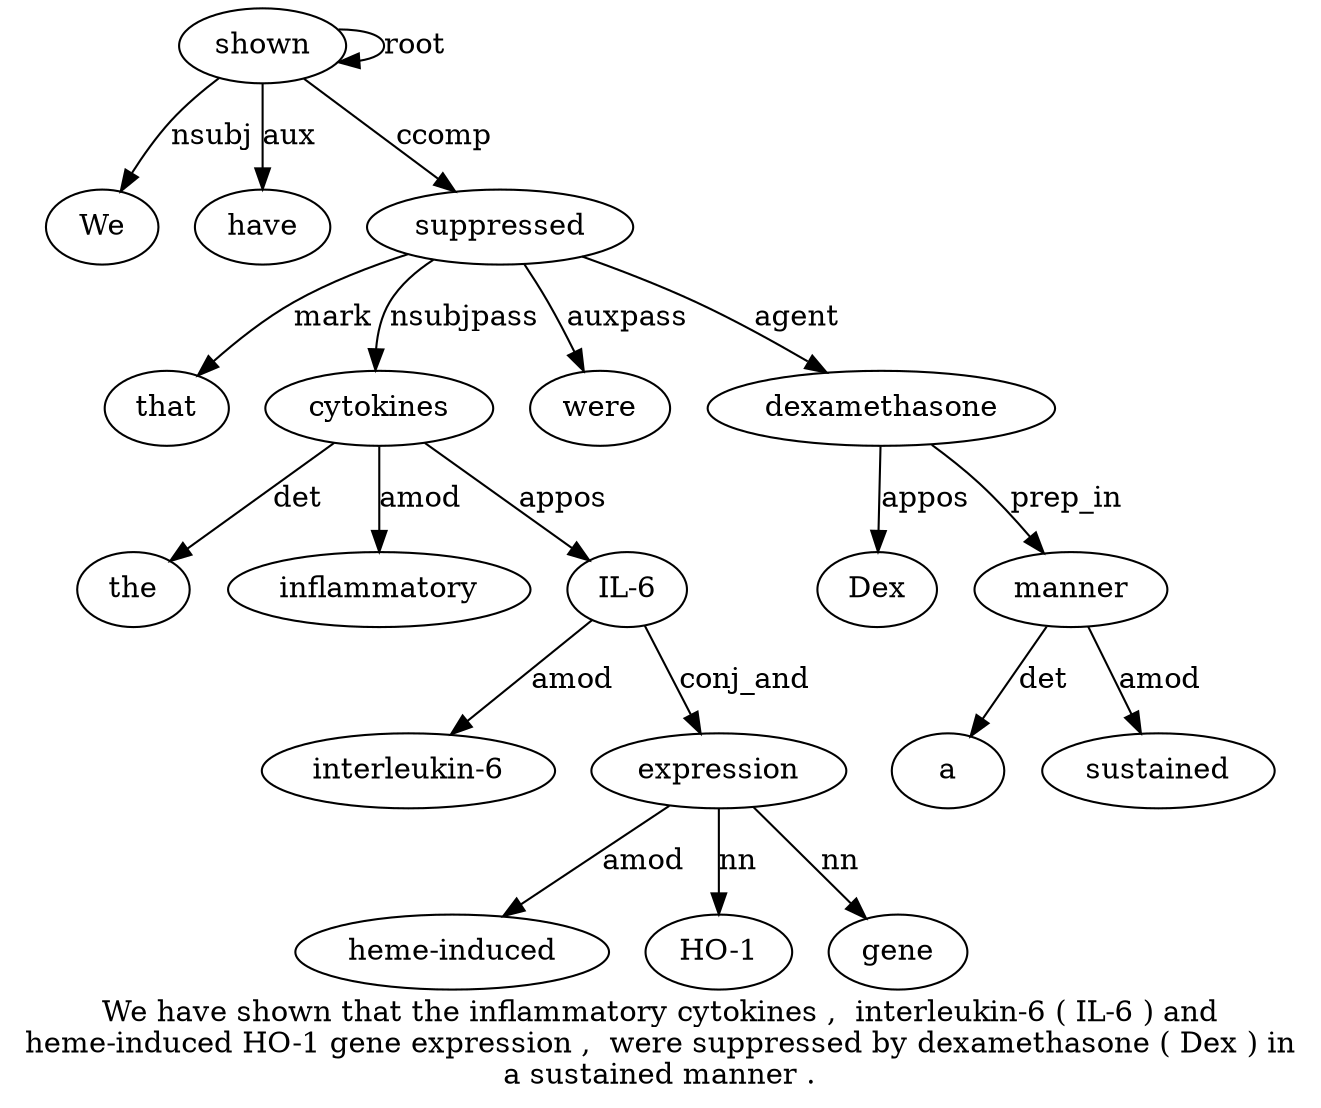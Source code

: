digraph "We have shown that the inflammatory cytokines ,  interleukin-6 ( IL-6 ) and heme-induced HO-1 gene expression ,  were suppressed by dexamethasone ( Dex ) in a sustained manner ." {
label="We have shown that the inflammatory cytokines ,  interleukin-6 ( IL-6 ) and
heme-induced HO-1 gene expression ,  were suppressed by dexamethasone ( Dex ) in
a sustained manner .";
shown3 [style=filled, fillcolor=white, label=shown];
We1 [style=filled, fillcolor=white, label=We];
shown3 -> We1  [label=nsubj];
have2 [style=filled, fillcolor=white, label=have];
shown3 -> have2  [label=aux];
shown3 -> shown3  [label=root];
suppressed20 [style=filled, fillcolor=white, label=suppressed];
that4 [style=filled, fillcolor=white, label=that];
suppressed20 -> that4  [label=mark];
cytokines7 [style=filled, fillcolor=white, label=cytokines];
the5 [style=filled, fillcolor=white, label=the];
cytokines7 -> the5  [label=det];
inflammatory6 [style=filled, fillcolor=white, label=inflammatory];
cytokines7 -> inflammatory6  [label=amod];
suppressed20 -> cytokines7  [label=nsubjpass];
"IL-611" [style=filled, fillcolor=white, label="IL-6"];
"interleukin-69" [style=filled, fillcolor=white, label="interleukin-6"];
"IL-611" -> "interleukin-69"  [label=amod];
cytokines7 -> "IL-611"  [label=appos];
expression17 [style=filled, fillcolor=white, label=expression];
"heme-induced14" [style=filled, fillcolor=white, label="heme-induced"];
expression17 -> "heme-induced14"  [label=amod];
"HO-15" [style=filled, fillcolor=white, label="HO-1"];
expression17 -> "HO-15"  [label=nn];
gene16 [style=filled, fillcolor=white, label=gene];
expression17 -> gene16  [label=nn];
"IL-611" -> expression17  [label=conj_and];
were19 [style=filled, fillcolor=white, label=were];
suppressed20 -> were19  [label=auxpass];
shown3 -> suppressed20  [label=ccomp];
dexamethasone22 [style=filled, fillcolor=white, label=dexamethasone];
suppressed20 -> dexamethasone22  [label=agent];
Dex24 [style=filled, fillcolor=white, label=Dex];
dexamethasone22 -> Dex24  [label=appos];
manner29 [style=filled, fillcolor=white, label=manner];
a27 [style=filled, fillcolor=white, label=a];
manner29 -> a27  [label=det];
sustained28 [style=filled, fillcolor=white, label=sustained];
manner29 -> sustained28  [label=amod];
dexamethasone22 -> manner29  [label=prep_in];
}
